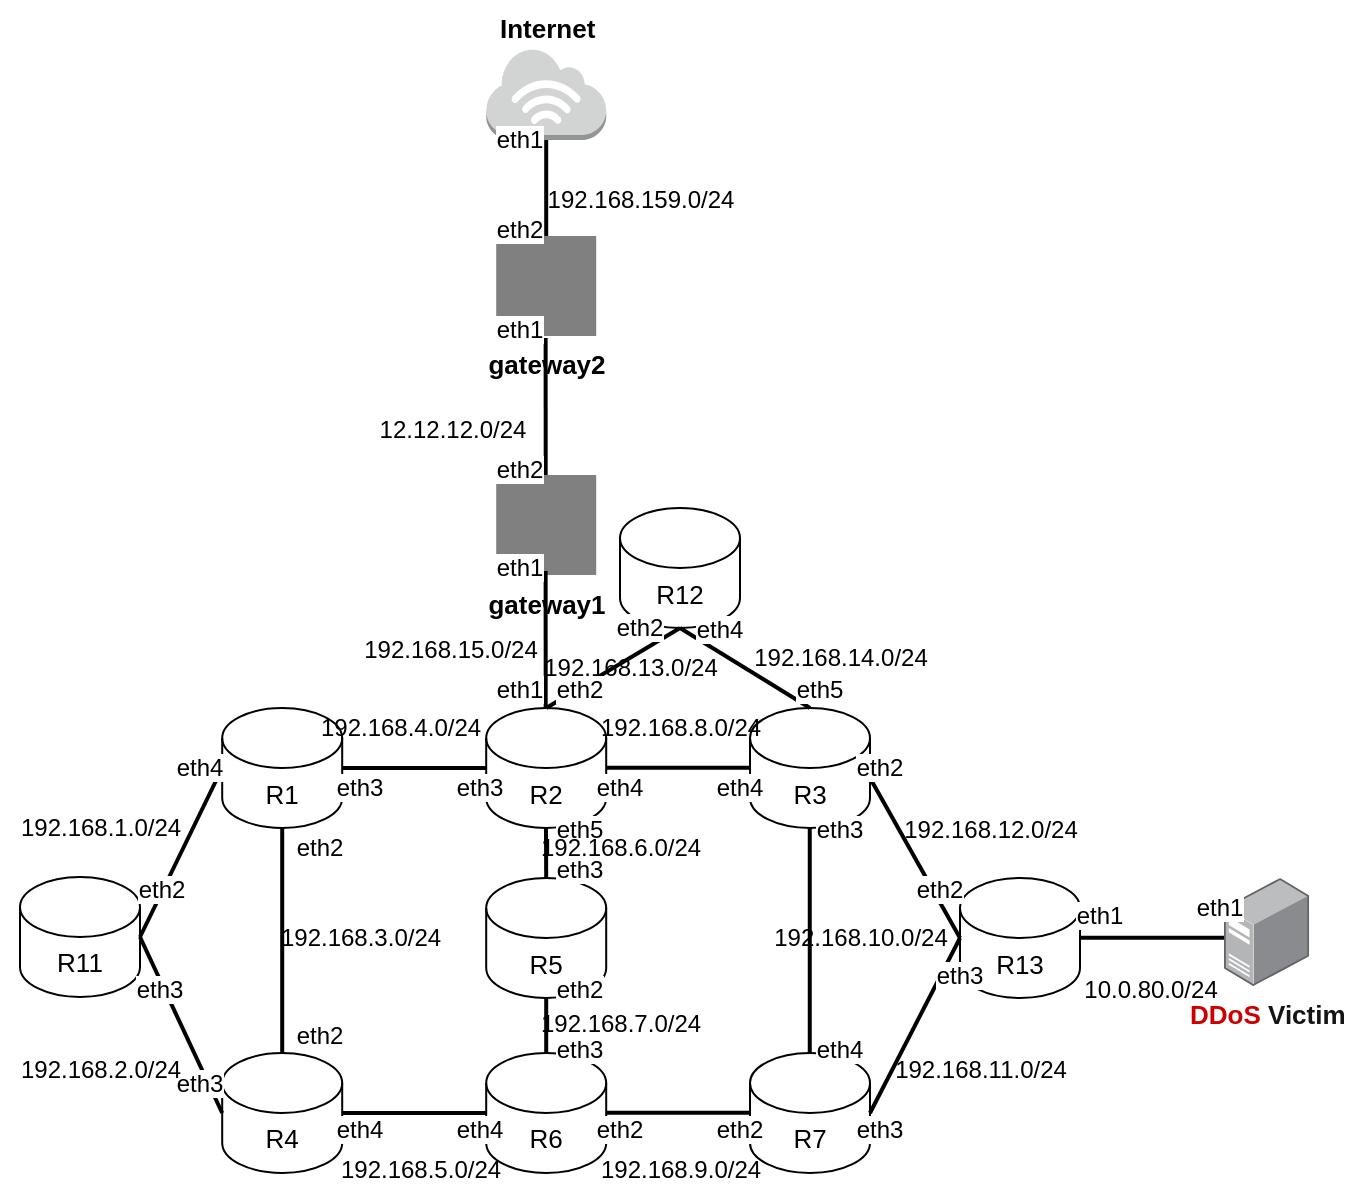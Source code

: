 <mxfile version="27.0.2">
  <diagram id="dEfLkkg3HoEi9s_YTyYE" name="MOUSEWORLD-TOPOLOGY">
    <mxGraphModel dx="2480" dy="480" grid="1" gridSize="10" guides="1" tooltips="1" connect="1" arrows="1" fold="1" page="1" pageScale="1" pageWidth="827" pageHeight="1169" math="0" shadow="0">
      <root>
        <mxCell id="0" />
        <mxCell id="1" parent="0" />
        <mxCell id="g3rcaKSLz3rnCBlGtyKE-4" value="R13" style="shape=cylinder3;whiteSpace=wrap;html=1;boundedLbl=1;backgroundOutline=1;size=15;fontSize=13;fontStyle=0" vertex="1" parent="1">
          <mxGeometry x="-940" y="969" width="60" height="60" as="geometry" />
        </mxCell>
        <mxCell id="g3rcaKSLz3rnCBlGtyKE-5" value="R3" style="shape=cylinder3;whiteSpace=wrap;html=1;boundedLbl=1;backgroundOutline=1;size=15;fontSize=13;fontStyle=0" vertex="1" parent="1">
          <mxGeometry x="-1045" y="884" width="60" height="60" as="geometry" />
        </mxCell>
        <mxCell id="g3rcaKSLz3rnCBlGtyKE-6" value="R7" style="shape=cylinder3;whiteSpace=wrap;html=1;boundedLbl=1;backgroundOutline=1;size=15;fontSize=13;fontStyle=0" vertex="1" parent="1">
          <mxGeometry x="-1045" y="1056.5" width="60" height="60" as="geometry" />
        </mxCell>
        <mxCell id="g3rcaKSLz3rnCBlGtyKE-7" value="R6" style="shape=cylinder3;whiteSpace=wrap;html=1;boundedLbl=1;backgroundOutline=1;size=15;fontSize=13;fontStyle=0" vertex="1" parent="1">
          <mxGeometry x="-1176.9" y="1056.5" width="60" height="60" as="geometry" />
        </mxCell>
        <mxCell id="g3rcaKSLz3rnCBlGtyKE-8" value="R5" style="shape=cylinder3;whiteSpace=wrap;html=1;boundedLbl=1;backgroundOutline=1;size=15;fontSize=13;fontStyle=0" vertex="1" parent="1">
          <mxGeometry x="-1176.9" y="969" width="60" height="60" as="geometry" />
        </mxCell>
        <mxCell id="g3rcaKSLz3rnCBlGtyKE-9" value="R4" style="shape=cylinder3;whiteSpace=wrap;html=1;boundedLbl=1;backgroundOutline=1;size=15;fontSize=13;fontStyle=0" vertex="1" parent="1">
          <mxGeometry x="-1308.9" y="1056.5" width="60" height="60" as="geometry" />
        </mxCell>
        <mxCell id="g3rcaKSLz3rnCBlGtyKE-10" value="R11" style="shape=cylinder3;whiteSpace=wrap;html=1;boundedLbl=1;backgroundOutline=1;size=15;fontSize=13;fontStyle=0" vertex="1" parent="1">
          <mxGeometry x="-1410" y="968.5" width="60" height="60" as="geometry" />
        </mxCell>
        <mxCell id="g3rcaKSLz3rnCBlGtyKE-11" value="R1" style="shape=cylinder3;whiteSpace=wrap;html=1;boundedLbl=1;backgroundOutline=1;size=15;fontSize=13;fontStyle=0" vertex="1" parent="1">
          <mxGeometry x="-1308.9" y="884" width="60" height="60" as="geometry" />
        </mxCell>
        <mxCell id="g3rcaKSLz3rnCBlGtyKE-12" value="" style="rounded=0;orthogonalLoop=1;jettySize=auto;html=1;endArrow=none;endFill=0;strokeWidth=2;fontSize=13;fontStyle=1" edge="1" parent="1" source="g3rcaKSLz3rnCBlGtyKE-13" target="g3rcaKSLz3rnCBlGtyKE-17">
          <mxGeometry relative="1" as="geometry">
            <mxPoint x="-1147.9" y="672.5" as="targetPoint" />
            <mxPoint x="-1147.5" y="624.7" as="sourcePoint" />
          </mxGeometry>
        </mxCell>
        <mxCell id="g3rcaKSLz3rnCBlGtyKE-13" value="" style="outlineConnect=0;dashed=0;verticalLabelPosition=bottom;verticalAlign=top;align=center;html=1;shape=mxgraph.aws3.internet_3;fillColor=#D2D3D3;gradientColor=none;fontSize=13;fontStyle=1" vertex="1" parent="1">
          <mxGeometry x="-1176.9" y="554" width="60" height="46" as="geometry" />
        </mxCell>
        <mxCell id="g3rcaKSLz3rnCBlGtyKE-14" value="&lt;font&gt;&lt;span&gt;Internet&lt;/span&gt;&lt;/font&gt;" style="text;whiteSpace=wrap;html=1;fontSize=13;fontStyle=1;fontColor=default;" vertex="1" parent="1">
          <mxGeometry x="-1171.9" y="530" width="60" height="40" as="geometry" />
        </mxCell>
        <mxCell id="g3rcaKSLz3rnCBlGtyKE-15" value="&lt;font color=&quot;#cc0000&quot;&gt;&lt;span&gt;DDoS&lt;/span&gt;&lt;/font&gt;&lt;font color=&quot;#141414&quot;&gt;&lt;span&gt; Victim&lt;br&gt;&lt;/span&gt;&lt;/font&gt;" style="text;whiteSpace=wrap;html=1;fontSize=13;fontStyle=1" vertex="1" parent="1">
          <mxGeometry x="-826.7" y="1023" width="80" height="40" as="geometry" />
        </mxCell>
        <mxCell id="g3rcaKSLz3rnCBlGtyKE-17" value="gateway2" style="fillColor=#808080;aspect=fixed;sketch=0;pointerEvents=1;shadow=0;dashed=0;html=1;strokeColor=none;labelPosition=center;verticalLabelPosition=bottom;outlineConnect=0;verticalAlign=top;align=center;shape=mxgraph.openstack.neutron_router;fontSize=13;fontStyle=1" vertex="1" parent="1">
          <mxGeometry x="-1171.9" y="648" width="50" height="50" as="geometry" />
        </mxCell>
        <mxCell id="g3rcaKSLz3rnCBlGtyKE-18" value="gateway1" style="fillColor=#808080;aspect=fixed;sketch=0;pointerEvents=1;shadow=0;dashed=0;html=1;strokeColor=none;labelPosition=center;verticalLabelPosition=bottom;outlineConnect=0;verticalAlign=top;align=center;shape=mxgraph.openstack.neutron_router;fontSize=13;fontStyle=1" vertex="1" parent="1">
          <mxGeometry x="-1171.9" y="767.5" width="50" height="50" as="geometry" />
        </mxCell>
        <mxCell id="g3rcaKSLz3rnCBlGtyKE-20" value="" style="image;points=[];aspect=fixed;html=1;align=center;shadow=0;dashed=0;image=img/lib/allied_telesis/computer_and_terminals/Server_Desktop.svg;fontSize=13;fontStyle=1" vertex="1" parent="1">
          <mxGeometry x="-808" y="969" width="42.6" height="54" as="geometry" />
        </mxCell>
        <mxCell id="g3rcaKSLz3rnCBlGtyKE-21" value="R12" style="shape=cylinder3;whiteSpace=wrap;html=1;boundedLbl=1;backgroundOutline=1;size=15;fontSize=13;fontStyle=0" vertex="1" parent="1">
          <mxGeometry x="-1110" y="784" width="60" height="60" as="geometry" />
        </mxCell>
        <mxCell id="g3rcaKSLz3rnCBlGtyKE-22" value="" style="endArrow=none;html=1;rounded=0;exitX=0.5;exitY=0;exitDx=0;exitDy=0;exitPerimeter=0;strokeColor=default;strokeWidth=2;align=center;verticalAlign=middle;fontFamily=Helvetica;fontSize=13;fontColor=default;labelBackgroundColor=default;endFill=0;fontStyle=0;entryX=0.5;entryY=1;entryDx=0;entryDy=0;entryPerimeter=0;" edge="1" parent="1" source="g3rcaKSLz3rnCBlGtyKE-9" target="g3rcaKSLz3rnCBlGtyKE-11">
          <mxGeometry width="50" height="50" relative="1" as="geometry">
            <mxPoint x="-1265" y="968.5" as="sourcePoint" />
            <mxPoint x="-1265" y="903.5" as="targetPoint" />
          </mxGeometry>
        </mxCell>
        <mxCell id="g3rcaKSLz3rnCBlGtyKE-23" value="" style="endArrow=none;html=1;rounded=0;exitX=1;exitY=0.5;exitDx=0;exitDy=0;exitPerimeter=0;strokeColor=default;strokeWidth=2;align=center;verticalAlign=middle;fontFamily=Helvetica;fontSize=13;fontColor=default;labelBackgroundColor=default;endFill=0;fontStyle=0;entryX=0;entryY=0.5;entryDx=0;entryDy=0;entryPerimeter=0;" edge="1" parent="1" source="g3rcaKSLz3rnCBlGtyKE-10" target="g3rcaKSLz3rnCBlGtyKE-11">
          <mxGeometry width="50" height="50" relative="1" as="geometry">
            <mxPoint x="-1309.03" y="996.5" as="sourcePoint" />
            <mxPoint x="-1309.03" y="936.5" as="targetPoint" />
          </mxGeometry>
        </mxCell>
        <mxCell id="g3rcaKSLz3rnCBlGtyKE-24" value="" style="endArrow=none;html=1;rounded=0;exitX=1;exitY=0.5;exitDx=0;exitDy=0;exitPerimeter=0;strokeColor=default;strokeWidth=2;align=center;verticalAlign=middle;fontFamily=Helvetica;fontSize=13;fontColor=default;labelBackgroundColor=default;endFill=0;fontStyle=0;entryX=0;entryY=0.5;entryDx=0;entryDy=0;entryPerimeter=0;" edge="1" parent="1" source="g3rcaKSLz3rnCBlGtyKE-10" target="g3rcaKSLz3rnCBlGtyKE-9">
          <mxGeometry width="50" height="50" relative="1" as="geometry">
            <mxPoint x="-1341.2" y="1012.5" as="sourcePoint" />
            <mxPoint x="-1300.2" y="952.5" as="targetPoint" />
          </mxGeometry>
        </mxCell>
        <mxCell id="g3rcaKSLz3rnCBlGtyKE-25" value="R2" style="shape=cylinder3;whiteSpace=wrap;html=1;boundedLbl=1;backgroundOutline=1;size=15;fontSize=13;fontStyle=0" vertex="1" parent="1">
          <mxGeometry x="-1176.9" y="884" width="60" height="60" as="geometry" />
        </mxCell>
        <mxCell id="g3rcaKSLz3rnCBlGtyKE-26" value="" style="endArrow=none;html=1;rounded=0;exitX=0.5;exitY=0;exitDx=0;exitDy=0;exitPerimeter=0;strokeColor=default;strokeWidth=2;align=center;verticalAlign=middle;fontFamily=Helvetica;fontSize=13;fontColor=default;labelBackgroundColor=default;endFill=0;fontStyle=0;entryX=0.5;entryY=1;entryDx=0;entryDy=0;entryPerimeter=0;" edge="1" parent="1" source="g3rcaKSLz3rnCBlGtyKE-7" target="g3rcaKSLz3rnCBlGtyKE-8">
          <mxGeometry width="50" height="50" relative="1" as="geometry">
            <mxPoint x="-1147.1" y="1056.5" as="sourcePoint" />
            <mxPoint x="-1146.71" y="1029.0" as="targetPoint" />
          </mxGeometry>
        </mxCell>
        <mxCell id="g3rcaKSLz3rnCBlGtyKE-27" value="" style="endArrow=none;html=1;rounded=0;exitX=0.5;exitY=0;exitDx=0;exitDy=0;exitPerimeter=0;strokeColor=default;strokeWidth=2;align=center;verticalAlign=middle;fontFamily=Helvetica;fontSize=13;fontColor=default;labelBackgroundColor=default;endFill=0;fontStyle=0;entryX=0.5;entryY=1;entryDx=0;entryDy=0;entryPerimeter=0;" edge="1" parent="1" source="g3rcaKSLz3rnCBlGtyKE-8">
          <mxGeometry width="50" height="50" relative="1" as="geometry">
            <mxPoint x="-1147.02" y="972" as="sourcePoint" />
            <mxPoint x="-1147.02" y="944" as="targetPoint" />
          </mxGeometry>
        </mxCell>
        <mxCell id="g3rcaKSLz3rnCBlGtyKE-28" value="" style="endArrow=none;html=1;rounded=0;exitX=1;exitY=0.5;exitDx=0;exitDy=0;exitPerimeter=0;strokeColor=default;strokeWidth=2;align=center;verticalAlign=middle;fontFamily=Helvetica;fontSize=13;fontColor=default;labelBackgroundColor=default;endFill=0;fontStyle=0;entryX=0;entryY=0.5;entryDx=0;entryDy=0;entryPerimeter=0;" edge="1" parent="1" source="g3rcaKSLz3rnCBlGtyKE-9" target="g3rcaKSLz3rnCBlGtyKE-7">
          <mxGeometry width="50" height="50" relative="1" as="geometry">
            <mxPoint x="-1248.9" y="1093" as="sourcePoint" />
            <mxPoint x="-1248.9" y="980" as="targetPoint" />
          </mxGeometry>
        </mxCell>
        <mxCell id="g3rcaKSLz3rnCBlGtyKE-29" value="" style="endArrow=none;html=1;rounded=0;exitX=1;exitY=0.5;exitDx=0;exitDy=0;exitPerimeter=0;strokeColor=default;strokeWidth=2;align=center;verticalAlign=middle;fontFamily=Helvetica;fontSize=13;fontColor=default;labelBackgroundColor=default;endFill=0;fontStyle=0;entryX=0;entryY=0.5;entryDx=0;entryDy=0;entryPerimeter=0;" edge="1" parent="1">
          <mxGeometry width="50" height="50" relative="1" as="geometry">
            <mxPoint x="-1248.9" y="914" as="sourcePoint" />
            <mxPoint x="-1176.9" y="914" as="targetPoint" />
          </mxGeometry>
        </mxCell>
        <mxCell id="g3rcaKSLz3rnCBlGtyKE-30" value="" style="endArrow=none;html=1;rounded=0;exitX=1;exitY=0.5;exitDx=0;exitDy=0;exitPerimeter=0;strokeColor=default;strokeWidth=2;align=center;verticalAlign=middle;fontFamily=Helvetica;fontSize=13;fontColor=default;labelBackgroundColor=default;endFill=0;fontStyle=0;entryX=0;entryY=0.5;entryDx=0;entryDy=0;entryPerimeter=0;" edge="1" parent="1">
          <mxGeometry width="50" height="50" relative="1" as="geometry">
            <mxPoint x="-1116.9" y="913.88" as="sourcePoint" />
            <mxPoint x="-1044.9" y="913.88" as="targetPoint" />
          </mxGeometry>
        </mxCell>
        <mxCell id="g3rcaKSLz3rnCBlGtyKE-31" value="" style="endArrow=none;html=1;rounded=0;exitX=1;exitY=0.5;exitDx=0;exitDy=0;exitPerimeter=0;strokeColor=default;strokeWidth=2;align=center;verticalAlign=middle;fontFamily=Helvetica;fontSize=13;fontColor=default;labelBackgroundColor=default;endFill=0;fontStyle=0;entryX=0;entryY=0.5;entryDx=0;entryDy=0;entryPerimeter=0;" edge="1" parent="1">
          <mxGeometry width="50" height="50" relative="1" as="geometry">
            <mxPoint x="-1116.9" y="1086.38" as="sourcePoint" />
            <mxPoint x="-1044.9" y="1086.38" as="targetPoint" />
          </mxGeometry>
        </mxCell>
        <mxCell id="g3rcaKSLz3rnCBlGtyKE-32" value="" style="endArrow=none;html=1;rounded=0;exitX=1;exitY=0.5;exitDx=0;exitDy=0;exitPerimeter=0;strokeColor=default;strokeWidth=2;align=center;verticalAlign=middle;fontFamily=Helvetica;fontSize=13;fontColor=default;labelBackgroundColor=default;endFill=0;fontStyle=0;entryX=0;entryY=0.5;entryDx=0;entryDy=0;entryPerimeter=0;" edge="1" parent="1" target="g3rcaKSLz3rnCBlGtyKE-4">
          <mxGeometry width="50" height="50" relative="1" as="geometry">
            <mxPoint x="-985" y="919" as="sourcePoint" />
            <mxPoint x="-944" y="834" as="targetPoint" />
          </mxGeometry>
        </mxCell>
        <mxCell id="g3rcaKSLz3rnCBlGtyKE-33" value="" style="endArrow=none;html=1;rounded=0;exitX=0.5;exitY=0;exitDx=0;exitDy=0;exitPerimeter=0;strokeColor=default;strokeWidth=2;align=center;verticalAlign=middle;fontFamily=Helvetica;fontSize=13;fontColor=default;labelBackgroundColor=default;endFill=0;fontStyle=0;entryX=0.5;entryY=1;entryDx=0;entryDy=0;entryPerimeter=0;" edge="1" parent="1">
          <mxGeometry width="50" height="50" relative="1" as="geometry">
            <mxPoint x="-1015.12" y="1057" as="sourcePoint" />
            <mxPoint x="-1015.12" y="944" as="targetPoint" />
          </mxGeometry>
        </mxCell>
        <mxCell id="g3rcaKSLz3rnCBlGtyKE-34" value="" style="endArrow=none;html=1;rounded=0;exitX=1;exitY=0.5;exitDx=0;exitDy=0;exitPerimeter=0;strokeColor=default;strokeWidth=2;align=center;verticalAlign=middle;fontFamily=Helvetica;fontSize=13;fontColor=default;labelBackgroundColor=default;endFill=0;fontStyle=0;entryX=0;entryY=0.5;entryDx=0;entryDy=0;entryPerimeter=0;" edge="1" parent="1" source="g3rcaKSLz3rnCBlGtyKE-6" target="g3rcaKSLz3rnCBlGtyKE-4">
          <mxGeometry width="50" height="50" relative="1" as="geometry">
            <mxPoint x="-985" y="1082.5" as="sourcePoint" />
            <mxPoint x="-940" y="1162.5" as="targetPoint" />
          </mxGeometry>
        </mxCell>
        <mxCell id="g3rcaKSLz3rnCBlGtyKE-35" value="" style="endArrow=none;html=1;rounded=0;exitX=0.5;exitY=0;exitDx=0;exitDy=0;exitPerimeter=0;strokeColor=default;strokeWidth=2;align=center;verticalAlign=middle;fontFamily=Helvetica;fontSize=13;fontColor=default;labelBackgroundColor=default;endFill=0;fontStyle=0;entryX=0.5;entryY=1;entryDx=0;entryDy=0;entryPerimeter=0;" edge="1" parent="1" source="g3rcaKSLz3rnCBlGtyKE-25" target="g3rcaKSLz3rnCBlGtyKE-21">
          <mxGeometry width="50" height="50" relative="1" as="geometry">
            <mxPoint x="-1106.9" y="923.88" as="sourcePoint" />
            <mxPoint x="-1034.9" y="923.88" as="targetPoint" />
          </mxGeometry>
        </mxCell>
        <mxCell id="g3rcaKSLz3rnCBlGtyKE-36" value="" style="endArrow=none;html=1;rounded=0;exitX=0.5;exitY=0;exitDx=0;exitDy=0;exitPerimeter=0;strokeColor=default;strokeWidth=2;align=center;verticalAlign=middle;fontFamily=Helvetica;fontSize=13;fontColor=default;labelBackgroundColor=default;endFill=0;fontStyle=0;" edge="1" parent="1" source="g3rcaKSLz3rnCBlGtyKE-5">
          <mxGeometry width="50" height="50" relative="1" as="geometry">
            <mxPoint x="-1137" y="894" as="sourcePoint" />
            <mxPoint x="-1080" y="844" as="targetPoint" />
          </mxGeometry>
        </mxCell>
        <mxCell id="g3rcaKSLz3rnCBlGtyKE-37" value="" style="endArrow=none;html=1;rounded=0;exitX=1;exitY=0.5;exitDx=0;exitDy=0;exitPerimeter=0;strokeColor=default;strokeWidth=2;align=center;verticalAlign=middle;fontFamily=Helvetica;fontSize=13;fontColor=default;labelBackgroundColor=default;endFill=0;fontStyle=0;entryX=0;entryY=0.5;entryDx=0;entryDy=0;entryPerimeter=0;" edge="1" parent="1">
          <mxGeometry width="50" height="50" relative="1" as="geometry">
            <mxPoint x="-880" y="998.87" as="sourcePoint" />
            <mxPoint x="-808" y="998.87" as="targetPoint" />
          </mxGeometry>
        </mxCell>
        <mxCell id="g3rcaKSLz3rnCBlGtyKE-38" value="" style="rounded=0;orthogonalLoop=1;jettySize=auto;html=1;endArrow=none;endFill=0;strokeWidth=2;fontSize=13;fontStyle=1" edge="1" parent="1">
          <mxGeometry relative="1" as="geometry">
            <mxPoint x="-1147.15" y="884" as="targetPoint" />
            <mxPoint x="-1147.19" y="815.5" as="sourcePoint" />
          </mxGeometry>
        </mxCell>
        <mxCell id="g3rcaKSLz3rnCBlGtyKE-39" value="" style="rounded=0;orthogonalLoop=1;jettySize=auto;html=1;endArrow=none;endFill=0;strokeWidth=2;fontSize=13;fontStyle=1" edge="1" parent="1">
          <mxGeometry relative="1" as="geometry">
            <mxPoint x="-1147.15" y="767.5" as="targetPoint" />
            <mxPoint x="-1147.19" y="699" as="sourcePoint" />
          </mxGeometry>
        </mxCell>
        <mxCell id="g3rcaKSLz3rnCBlGtyKE-40" value="&lt;span style=&quot;background-color: light-dark(#ffffff, var(--ge-dark-color, #121212));&quot;&gt;eth2&lt;/span&gt;" style="text;html=1;align=center;verticalAlign=middle;whiteSpace=wrap;rounded=0;" vertex="1" parent="1">
          <mxGeometry x="-1368.9" y="960" width="60" height="30" as="geometry" />
        </mxCell>
        <mxCell id="g3rcaKSLz3rnCBlGtyKE-43" value="&lt;span style=&quot;background-color: light-dark(#ffffff, var(--ge-dark-color, #121212));&quot;&gt;eth3&lt;/span&gt;" style="text;html=1;align=center;verticalAlign=middle;whiteSpace=wrap;rounded=0;" vertex="1" parent="1">
          <mxGeometry x="-1370" y="1010" width="60" height="30" as="geometry" />
        </mxCell>
        <mxCell id="g3rcaKSLz3rnCBlGtyKE-45" value="&lt;span style=&quot;background-color: light-dark(#ffffff, var(--ge-dark-color, #121212));&quot;&gt;eth3&lt;/span&gt;" style="text;html=1;align=center;verticalAlign=middle;whiteSpace=wrap;rounded=0;" vertex="1" parent="1">
          <mxGeometry x="-1350" y="1056.5" width="60" height="30" as="geometry" />
        </mxCell>
        <mxCell id="g3rcaKSLz3rnCBlGtyKE-48" value="&lt;span style=&quot;background-color: light-dark(#ffffff, var(--ge-dark-color, #121212));&quot;&gt;eth4&lt;/span&gt;" style="text;html=1;align=center;verticalAlign=middle;whiteSpace=wrap;rounded=0;" vertex="1" parent="1">
          <mxGeometry x="-1350" y="899" width="60" height="30" as="geometry" />
        </mxCell>
        <mxCell id="g3rcaKSLz3rnCBlGtyKE-49" value="&lt;span style=&quot;background-color: light-dark(#ffffff, var(--ge-dark-color, #121212));&quot;&gt;eth2&lt;/span&gt;" style="text;html=1;align=center;verticalAlign=middle;whiteSpace=wrap;rounded=0;" vertex="1" parent="1">
          <mxGeometry x="-1290" y="938.5" width="60" height="30" as="geometry" />
        </mxCell>
        <mxCell id="g3rcaKSLz3rnCBlGtyKE-50" value="&lt;span style=&quot;background-color: light-dark(#ffffff, var(--ge-dark-color, #121212));&quot;&gt;eth2&lt;/span&gt;" style="text;html=1;align=center;verticalAlign=middle;whiteSpace=wrap;rounded=0;" vertex="1" parent="1">
          <mxGeometry x="-1290" y="1033" width="60" height="30" as="geometry" />
        </mxCell>
        <mxCell id="g3rcaKSLz3rnCBlGtyKE-51" value="&lt;span style=&quot;background-color: light-dark(#ffffff, var(--ge-dark-color, #121212));&quot;&gt;eth4&lt;/span&gt;" style="text;html=1;align=center;verticalAlign=middle;whiteSpace=wrap;rounded=0;" vertex="1" parent="1">
          <mxGeometry x="-1270" y="1080" width="60" height="30" as="geometry" />
        </mxCell>
        <mxCell id="g3rcaKSLz3rnCBlGtyKE-52" value="&lt;span style=&quot;background-color: light-dark(#ffffff, var(--ge-dark-color, #121212));&quot;&gt;eth4&lt;/span&gt;" style="text;html=1;align=center;verticalAlign=middle;whiteSpace=wrap;rounded=0;" vertex="1" parent="1">
          <mxGeometry x="-1210" y="1080" width="60" height="30" as="geometry" />
        </mxCell>
        <mxCell id="g3rcaKSLz3rnCBlGtyKE-53" value="&lt;span style=&quot;background-color: light-dark(#ffffff, var(--ge-dark-color, #121212));&quot;&gt;eth2&lt;/span&gt;" style="text;html=1;align=center;verticalAlign=middle;whiteSpace=wrap;rounded=0;" vertex="1" parent="1">
          <mxGeometry x="-1140" y="1080" width="60" height="30" as="geometry" />
        </mxCell>
        <mxCell id="g3rcaKSLz3rnCBlGtyKE-54" value="&lt;span style=&quot;background-color: light-dark(#ffffff, var(--ge-dark-color, #121212));&quot;&gt;eth2&lt;/span&gt;" style="text;html=1;align=center;verticalAlign=middle;whiteSpace=wrap;rounded=0;" vertex="1" parent="1">
          <mxGeometry x="-1080" y="1080" width="60" height="30" as="geometry" />
        </mxCell>
        <mxCell id="g3rcaKSLz3rnCBlGtyKE-55" value="&lt;span style=&quot;background-color: light-dark(#ffffff, var(--ge-dark-color, #121212));&quot;&gt;eth3&lt;/span&gt;" style="text;html=1;align=center;verticalAlign=middle;whiteSpace=wrap;rounded=0;" vertex="1" parent="1">
          <mxGeometry x="-1160" y="1040" width="60" height="30" as="geometry" />
        </mxCell>
        <mxCell id="g3rcaKSLz3rnCBlGtyKE-56" value="&lt;span style=&quot;background-color: light-dark(#ffffff, var(--ge-dark-color, #121212));&quot;&gt;eth3&lt;/span&gt;" style="text;html=1;align=center;verticalAlign=middle;whiteSpace=wrap;rounded=0;" vertex="1" parent="1">
          <mxGeometry x="-1160" y="950" width="60" height="30" as="geometry" />
        </mxCell>
        <mxCell id="g3rcaKSLz3rnCBlGtyKE-57" value="&lt;span style=&quot;background-color: light-dark(#ffffff, var(--ge-dark-color, #121212));&quot;&gt;eth2&lt;/span&gt;" style="text;html=1;align=center;verticalAlign=middle;whiteSpace=wrap;rounded=0;" vertex="1" parent="1">
          <mxGeometry x="-1160" y="1010" width="60" height="30" as="geometry" />
        </mxCell>
        <mxCell id="g3rcaKSLz3rnCBlGtyKE-58" value="&lt;span style=&quot;background-color: light-dark(#ffffff, var(--ge-dark-color, #121212));&quot;&gt;eth5&lt;/span&gt;" style="text;html=1;align=center;verticalAlign=middle;whiteSpace=wrap;rounded=0;" vertex="1" parent="1">
          <mxGeometry x="-1160" y="930" width="60" height="30" as="geometry" />
        </mxCell>
        <mxCell id="g3rcaKSLz3rnCBlGtyKE-59" value="&lt;span style=&quot;background-color: light-dark(#ffffff, var(--ge-dark-color, #121212));&quot;&gt;eth3&lt;/span&gt;" style="text;html=1;align=center;verticalAlign=middle;whiteSpace=wrap;rounded=0;" vertex="1" parent="1">
          <mxGeometry x="-1210" y="908.5" width="60" height="30" as="geometry" />
        </mxCell>
        <mxCell id="g3rcaKSLz3rnCBlGtyKE-60" value="&lt;span style=&quot;background-color: light-dark(#ffffff, var(--ge-dark-color, #121212));&quot;&gt;eth3&lt;/span&gt;" style="text;html=1;align=center;verticalAlign=middle;whiteSpace=wrap;rounded=0;" vertex="1" parent="1">
          <mxGeometry x="-1270" y="908.5" width="60" height="30" as="geometry" />
        </mxCell>
        <mxCell id="g3rcaKSLz3rnCBlGtyKE-61" value="&lt;span style=&quot;background-color: light-dark(#ffffff, var(--ge-dark-color, #121212));&quot;&gt;eth4&lt;/span&gt;" style="text;html=1;align=center;verticalAlign=middle;whiteSpace=wrap;rounded=0;" vertex="1" parent="1">
          <mxGeometry x="-1140" y="908.5" width="60" height="30" as="geometry" />
        </mxCell>
        <mxCell id="g3rcaKSLz3rnCBlGtyKE-62" value="&lt;span style=&quot;background-color: light-dark(#ffffff, var(--ge-dark-color, #121212));&quot;&gt;eth4&lt;/span&gt;" style="text;html=1;align=center;verticalAlign=middle;whiteSpace=wrap;rounded=0;" vertex="1" parent="1">
          <mxGeometry x="-1080" y="908.5" width="60" height="30" as="geometry" />
        </mxCell>
        <mxCell id="g3rcaKSLz3rnCBlGtyKE-63" value="&lt;span style=&quot;background-color: light-dark(#ffffff, var(--ge-dark-color, #121212));&quot;&gt;eth4&lt;/span&gt;" style="text;html=1;align=center;verticalAlign=middle;whiteSpace=wrap;rounded=0;" vertex="1" parent="1">
          <mxGeometry x="-1030" y="1040" width="60" height="30" as="geometry" />
        </mxCell>
        <mxCell id="g3rcaKSLz3rnCBlGtyKE-64" value="&lt;span style=&quot;background-color: light-dark(#ffffff, var(--ge-dark-color, #121212));&quot;&gt;eth3&lt;/span&gt;" style="text;html=1;align=center;verticalAlign=middle;whiteSpace=wrap;rounded=0;" vertex="1" parent="1">
          <mxGeometry x="-1030" y="930" width="60" height="30" as="geometry" />
        </mxCell>
        <mxCell id="g3rcaKSLz3rnCBlGtyKE-65" value="&lt;span style=&quot;background-color: light-dark(#ffffff, var(--ge-dark-color, #121212));&quot;&gt;eth3&lt;/span&gt;" style="text;html=1;align=center;verticalAlign=middle;whiteSpace=wrap;rounded=0;" vertex="1" parent="1">
          <mxGeometry x="-1010" y="1080" width="60" height="30" as="geometry" />
        </mxCell>
        <mxCell id="g3rcaKSLz3rnCBlGtyKE-66" value="&lt;span style=&quot;background-color: light-dark(#ffffff, var(--ge-dark-color, #121212));&quot;&gt;eth3&lt;/span&gt;" style="text;html=1;align=center;verticalAlign=middle;whiteSpace=wrap;rounded=0;" vertex="1" parent="1">
          <mxGeometry x="-970" y="1003" width="60" height="30" as="geometry" />
        </mxCell>
        <mxCell id="g3rcaKSLz3rnCBlGtyKE-67" value="&lt;span style=&quot;background-color: light-dark(#ffffff, var(--ge-dark-color, #121212));&quot;&gt;eth2&lt;/span&gt;" style="text;html=1;align=center;verticalAlign=middle;whiteSpace=wrap;rounded=0;" vertex="1" parent="1">
          <mxGeometry x="-980" y="960" width="60" height="30" as="geometry" />
        </mxCell>
        <mxCell id="g3rcaKSLz3rnCBlGtyKE-69" value="&lt;span style=&quot;background-color: light-dark(#ffffff, var(--ge-dark-color, #121212));&quot;&gt;eth1&lt;/span&gt;" style="text;html=1;align=center;verticalAlign=middle;whiteSpace=wrap;rounded=0;" vertex="1" parent="1">
          <mxGeometry x="-900" y="973" width="60" height="30" as="geometry" />
        </mxCell>
        <mxCell id="g3rcaKSLz3rnCBlGtyKE-70" value="&lt;span style=&quot;background-color: light-dark(#ffffff, var(--ge-dark-color, #121212));&quot;&gt;eth1&lt;/span&gt;" style="text;html=1;align=center;verticalAlign=middle;whiteSpace=wrap;rounded=0;" vertex="1" parent="1">
          <mxGeometry x="-840" y="969" width="60" height="30" as="geometry" />
        </mxCell>
        <mxCell id="g3rcaKSLz3rnCBlGtyKE-71" value="&lt;span style=&quot;background-color: light-dark(#ffffff, var(--ge-dark-color, #121212));&quot;&gt;eth2&lt;/span&gt;" style="text;html=1;align=center;verticalAlign=middle;whiteSpace=wrap;rounded=0;" vertex="1" parent="1">
          <mxGeometry x="-1010" y="899" width="60" height="30" as="geometry" />
        </mxCell>
        <mxCell id="g3rcaKSLz3rnCBlGtyKE-72" value="&lt;span style=&quot;background-color: light-dark(#ffffff, var(--ge-dark-color, #121212));&quot;&gt;eth5&lt;/span&gt;" style="text;html=1;align=center;verticalAlign=middle;whiteSpace=wrap;rounded=0;" vertex="1" parent="1">
          <mxGeometry x="-1040" y="860" width="60" height="30" as="geometry" />
        </mxCell>
        <mxCell id="g3rcaKSLz3rnCBlGtyKE-73" value="&lt;span style=&quot;background-color: light-dark(#ffffff, var(--ge-dark-color, #121212));&quot;&gt;eth2&lt;/span&gt;" style="text;html=1;align=center;verticalAlign=middle;whiteSpace=wrap;rounded=0;" vertex="1" parent="1">
          <mxGeometry x="-1160" y="860" width="60" height="30" as="geometry" />
        </mxCell>
        <mxCell id="g3rcaKSLz3rnCBlGtyKE-74" value="&lt;span style=&quot;background-color: light-dark(#ffffff, var(--ge-dark-color, #121212));&quot;&gt;eth1&lt;/span&gt;" style="text;html=1;align=center;verticalAlign=middle;whiteSpace=wrap;rounded=0;" vertex="1" parent="1">
          <mxGeometry x="-1190" y="860" width="60" height="30" as="geometry" />
        </mxCell>
        <mxCell id="g3rcaKSLz3rnCBlGtyKE-75" value="&lt;span style=&quot;background-color: light-dark(#ffffff, var(--ge-dark-color, #121212));&quot;&gt;eth1&lt;/span&gt;" style="text;html=1;align=center;verticalAlign=middle;whiteSpace=wrap;rounded=0;" vertex="1" parent="1">
          <mxGeometry x="-1190" y="799" width="60" height="30" as="geometry" />
        </mxCell>
        <mxCell id="g3rcaKSLz3rnCBlGtyKE-76" value="&lt;span style=&quot;background-color: light-dark(#ffffff, var(--ge-dark-color, #121212));&quot;&gt;eth1&lt;/span&gt;" style="text;html=1;align=center;verticalAlign=middle;whiteSpace=wrap;rounded=0;" vertex="1" parent="1">
          <mxGeometry x="-1190" y="680" width="60" height="30" as="geometry" />
        </mxCell>
        <mxCell id="g3rcaKSLz3rnCBlGtyKE-77" value="&lt;span style=&quot;background-color: light-dark(#ffffff, var(--ge-dark-color, #121212));&quot;&gt;eth2&lt;/span&gt;" style="text;html=1;align=center;verticalAlign=middle;whiteSpace=wrap;rounded=0;" vertex="1" parent="1">
          <mxGeometry x="-1190" y="750" width="60" height="30" as="geometry" />
        </mxCell>
        <mxCell id="g3rcaKSLz3rnCBlGtyKE-78" value="&lt;span style=&quot;background-color: light-dark(#ffffff, var(--ge-dark-color, #121212));&quot;&gt;eth2&lt;/span&gt;" style="text;html=1;align=center;verticalAlign=middle;whiteSpace=wrap;rounded=0;" vertex="1" parent="1">
          <mxGeometry x="-1190" y="630" width="60" height="30" as="geometry" />
        </mxCell>
        <mxCell id="g3rcaKSLz3rnCBlGtyKE-79" value="&lt;span style=&quot;background-color: light-dark(#ffffff, var(--ge-dark-color, #121212));&quot;&gt;eth1&lt;/span&gt;" style="text;html=1;align=center;verticalAlign=middle;whiteSpace=wrap;rounded=0;" vertex="1" parent="1">
          <mxGeometry x="-1190" y="585" width="60" height="30" as="geometry" />
        </mxCell>
        <mxCell id="g3rcaKSLz3rnCBlGtyKE-80" value="&lt;span style=&quot;background-color: light-dark(#ffffff, var(--ge-dark-color, #121212));&quot;&gt;eth2&lt;/span&gt;" style="text;html=1;align=center;verticalAlign=middle;whiteSpace=wrap;rounded=0;" vertex="1" parent="1">
          <mxGeometry x="-1130" y="829" width="60" height="30" as="geometry" />
        </mxCell>
        <mxCell id="g3rcaKSLz3rnCBlGtyKE-81" value="&lt;span style=&quot;background-color: light-dark(#ffffff, var(--ge-dark-color, #121212));&quot;&gt;eth4&lt;/span&gt;" style="text;html=1;align=center;verticalAlign=middle;whiteSpace=wrap;rounded=0;" vertex="1" parent="1">
          <mxGeometry x="-1090" y="830" width="60" height="30" as="geometry" />
        </mxCell>
        <mxCell id="g3rcaKSLz3rnCBlGtyKE-82" value="192.168.1.0/24" style="text;html=1;align=center;verticalAlign=middle;resizable=0;points=[];autosize=1;strokeColor=none;fillColor=none;" vertex="1" parent="1">
          <mxGeometry x="-1420" y="929" width="100" height="30" as="geometry" />
        </mxCell>
        <mxCell id="g3rcaKSLz3rnCBlGtyKE-83" value="192.168.2.0/24" style="text;html=1;align=center;verticalAlign=middle;resizable=0;points=[];autosize=1;strokeColor=none;fillColor=none;" vertex="1" parent="1">
          <mxGeometry x="-1420" y="1050" width="100" height="30" as="geometry" />
        </mxCell>
        <mxCell id="g3rcaKSLz3rnCBlGtyKE-84" value="192.168.5.0/24" style="text;html=1;align=center;verticalAlign=middle;resizable=0;points=[];autosize=1;strokeColor=none;fillColor=none;" vertex="1" parent="1">
          <mxGeometry x="-1260" y="1100" width="100" height="30" as="geometry" />
        </mxCell>
        <mxCell id="g3rcaKSLz3rnCBlGtyKE-85" value="192.168.3.0/24" style="text;html=1;align=center;verticalAlign=middle;resizable=0;points=[];autosize=1;strokeColor=none;fillColor=none;" vertex="1" parent="1">
          <mxGeometry x="-1290.5" y="984" width="100" height="30" as="geometry" />
        </mxCell>
        <mxCell id="g3rcaKSLz3rnCBlGtyKE-86" value="192.168.4.0/24" style="text;html=1;align=center;verticalAlign=middle;resizable=0;points=[];autosize=1;strokeColor=none;fillColor=none;" vertex="1" parent="1">
          <mxGeometry x="-1270" y="878.5" width="100" height="30" as="geometry" />
        </mxCell>
        <mxCell id="g3rcaKSLz3rnCBlGtyKE-87" value="192.168.8.0/24" style="text;html=1;align=center;verticalAlign=middle;resizable=0;points=[];autosize=1;strokeColor=none;fillColor=none;" vertex="1" parent="1">
          <mxGeometry x="-1130" y="878.5" width="100" height="30" as="geometry" />
        </mxCell>
        <mxCell id="g3rcaKSLz3rnCBlGtyKE-88" value="192.168.6.0/24" style="text;html=1;align=center;verticalAlign=middle;resizable=0;points=[];autosize=1;strokeColor=none;fillColor=none;" vertex="1" parent="1">
          <mxGeometry x="-1160" y="939" width="100" height="30" as="geometry" />
        </mxCell>
        <mxCell id="g3rcaKSLz3rnCBlGtyKE-89" value="192.168.7.0/24" style="text;html=1;align=center;verticalAlign=middle;resizable=0;points=[];autosize=1;strokeColor=none;fillColor=none;" vertex="1" parent="1">
          <mxGeometry x="-1160" y="1026.5" width="100" height="30" as="geometry" />
        </mxCell>
        <mxCell id="g3rcaKSLz3rnCBlGtyKE-90" value="192.168.9.0/24" style="text;html=1;align=center;verticalAlign=middle;resizable=0;points=[];autosize=1;strokeColor=none;fillColor=none;" vertex="1" parent="1">
          <mxGeometry x="-1130" y="1100" width="100" height="30" as="geometry" />
        </mxCell>
        <mxCell id="g3rcaKSLz3rnCBlGtyKE-91" value="192.168.10.0/24" style="text;html=1;align=center;verticalAlign=middle;resizable=0;points=[];autosize=1;strokeColor=none;fillColor=none;" vertex="1" parent="1">
          <mxGeometry x="-1045" y="984" width="110" height="30" as="geometry" />
        </mxCell>
        <mxCell id="g3rcaKSLz3rnCBlGtyKE-92" value="192.168.11.0/24" style="text;html=1;align=center;verticalAlign=middle;resizable=0;points=[];autosize=1;strokeColor=none;fillColor=none;" vertex="1" parent="1">
          <mxGeometry x="-985" y="1050" width="110" height="30" as="geometry" />
        </mxCell>
        <mxCell id="g3rcaKSLz3rnCBlGtyKE-93" value="192.168.12.0/24" style="text;html=1;align=center;verticalAlign=middle;resizable=0;points=[];autosize=1;strokeColor=none;fillColor=none;" vertex="1" parent="1">
          <mxGeometry x="-980" y="930" width="110" height="30" as="geometry" />
        </mxCell>
        <mxCell id="g3rcaKSLz3rnCBlGtyKE-94" value="10.0.80.0/24" style="text;html=1;align=center;verticalAlign=middle;resizable=0;points=[];autosize=1;strokeColor=none;fillColor=none;" vertex="1" parent="1">
          <mxGeometry x="-890" y="1010" width="90" height="30" as="geometry" />
        </mxCell>
        <mxCell id="g3rcaKSLz3rnCBlGtyKE-95" value="192.168.14.0/24" style="text;html=1;align=center;verticalAlign=middle;resizable=0;points=[];autosize=1;strokeColor=none;fillColor=none;" vertex="1" parent="1">
          <mxGeometry x="-1055" y="844" width="110" height="30" as="geometry" />
        </mxCell>
        <mxCell id="g3rcaKSLz3rnCBlGtyKE-96" value="192.168.13.0/24" style="text;html=1;align=center;verticalAlign=middle;resizable=0;points=[];autosize=1;strokeColor=none;fillColor=none;" vertex="1" parent="1">
          <mxGeometry x="-1160" y="848.5" width="110" height="30" as="geometry" />
        </mxCell>
        <mxCell id="g3rcaKSLz3rnCBlGtyKE-97" value="192.168.15.0/24" style="text;html=1;align=center;verticalAlign=middle;resizable=0;points=[];autosize=1;strokeColor=none;fillColor=none;" vertex="1" parent="1">
          <mxGeometry x="-1250" y="840" width="110" height="30" as="geometry" />
        </mxCell>
        <mxCell id="g3rcaKSLz3rnCBlGtyKE-98" value="12.12.12.0/24" style="text;html=1;align=center;verticalAlign=middle;resizable=0;points=[];autosize=1;strokeColor=none;fillColor=none;" vertex="1" parent="1">
          <mxGeometry x="-1243.9" y="730" width="100" height="30" as="geometry" />
        </mxCell>
        <mxCell id="g3rcaKSLz3rnCBlGtyKE-99" value="192.168.159.0/24" style="text;html=1;align=center;verticalAlign=middle;resizable=0;points=[];autosize=1;strokeColor=none;fillColor=none;" vertex="1" parent="1">
          <mxGeometry x="-1160" y="615" width="120" height="30" as="geometry" />
        </mxCell>
      </root>
    </mxGraphModel>
  </diagram>
</mxfile>
